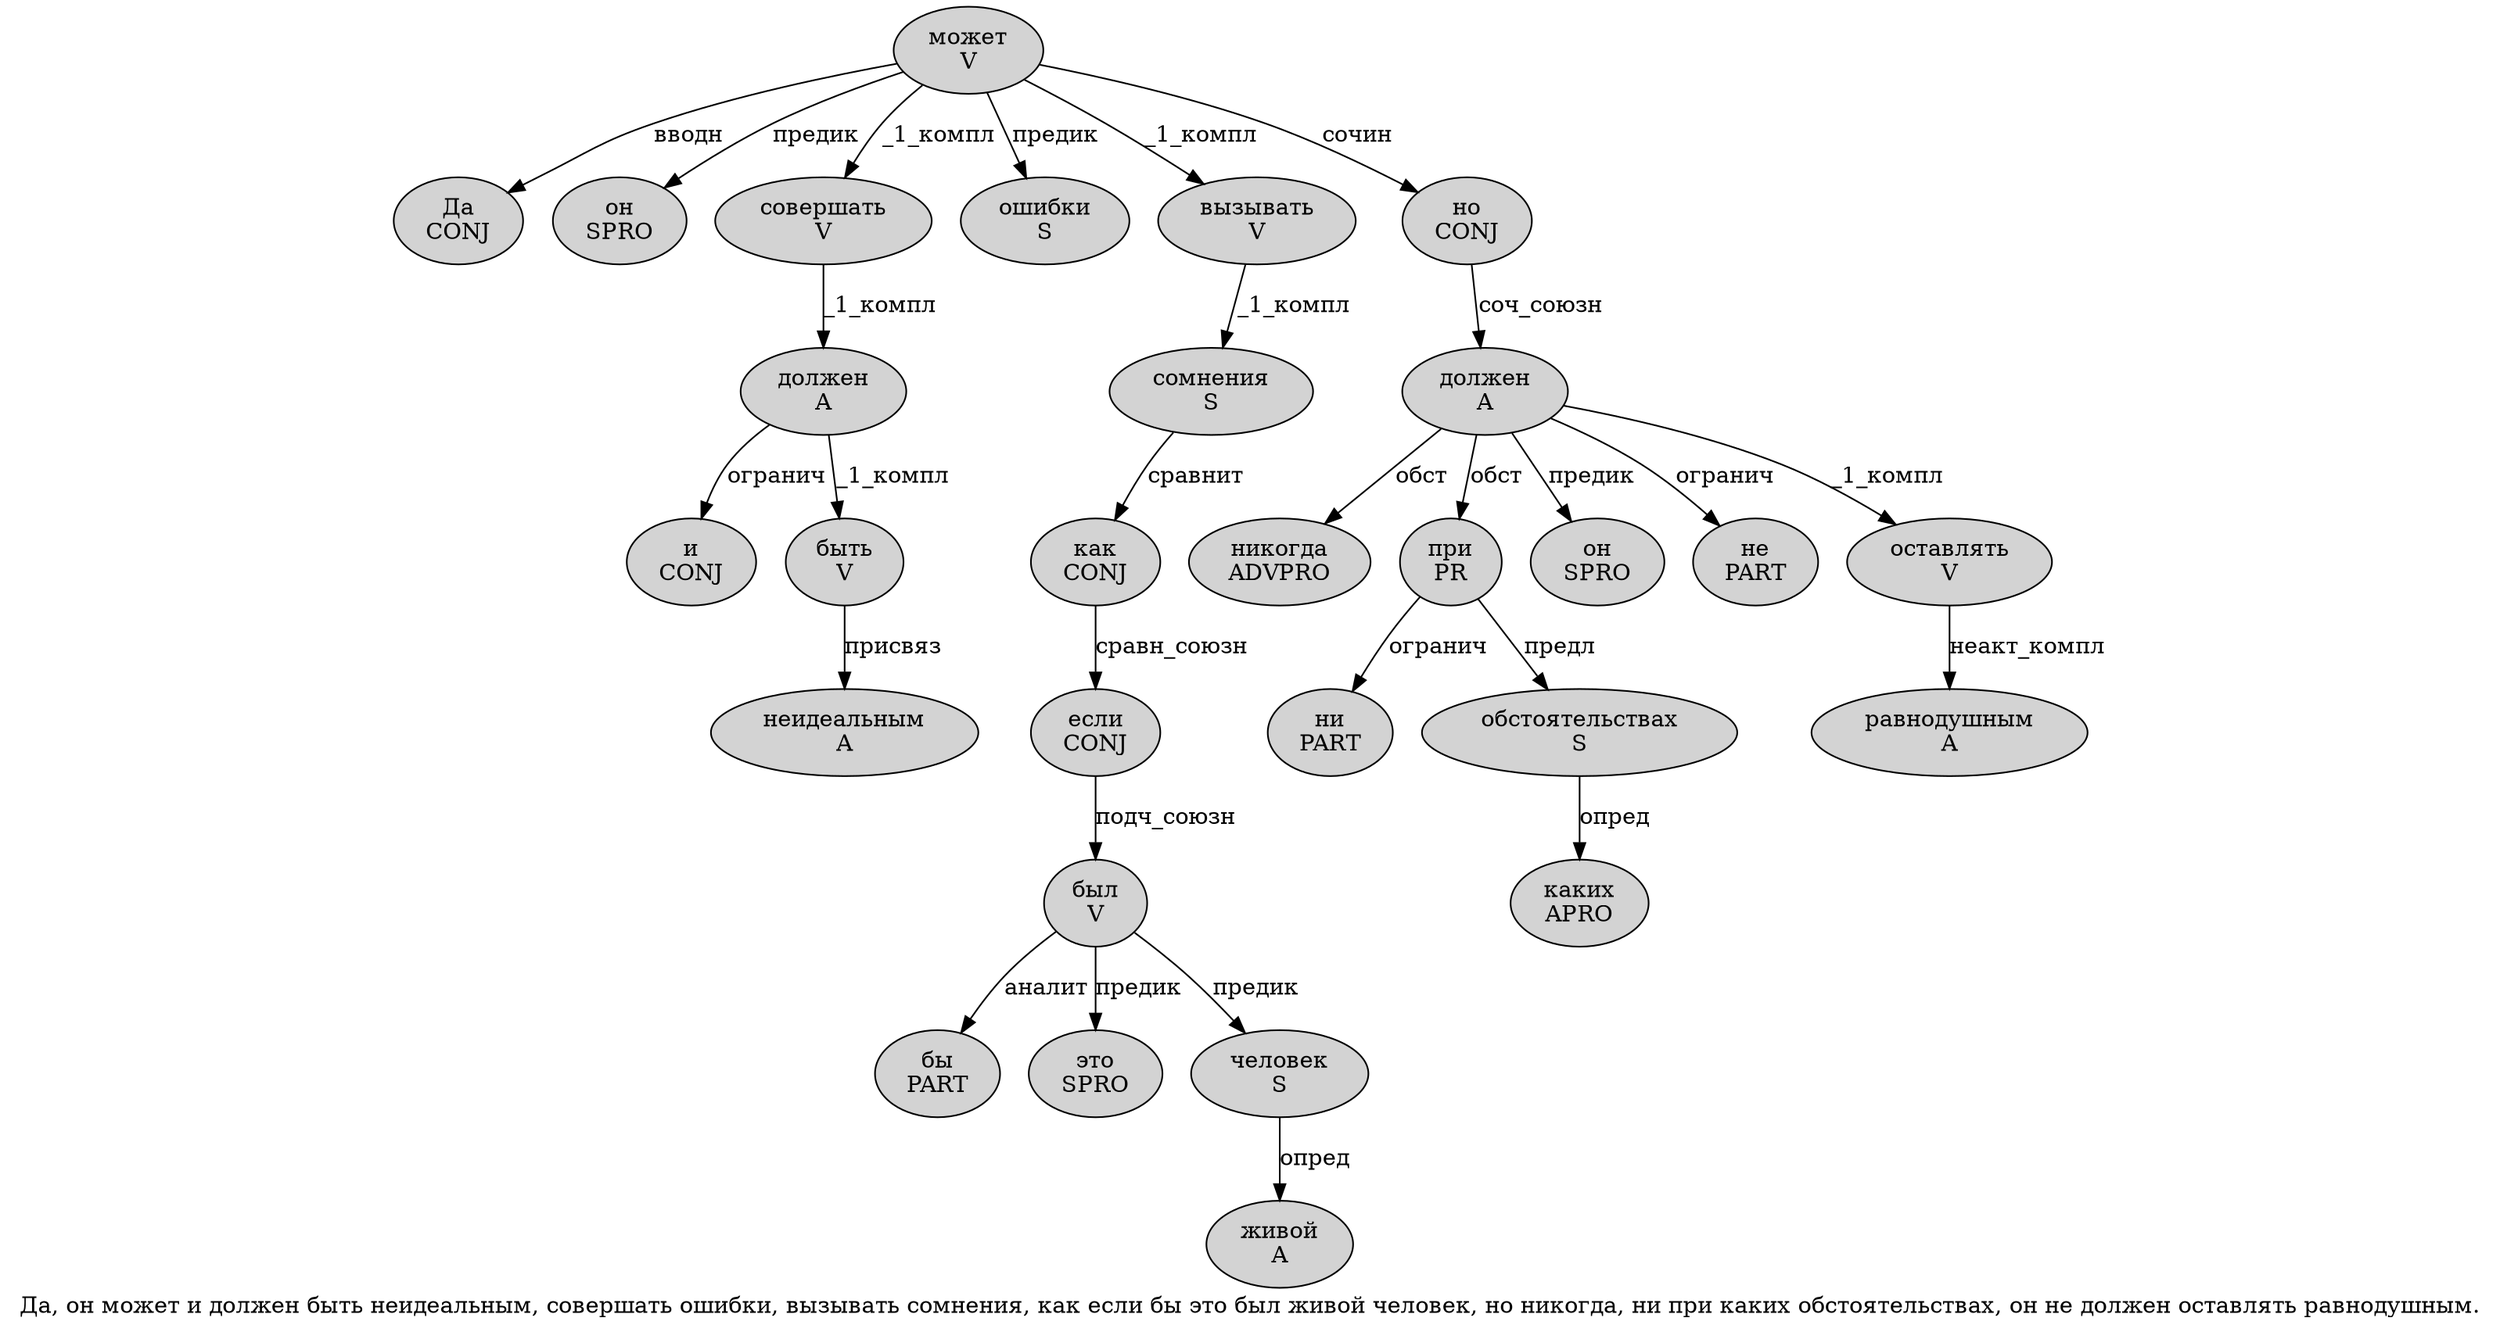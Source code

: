 digraph SENTENCE_4175 {
	graph [label="Да, он может и должен быть неидеальным, совершать ошибки, вызывать сомнения, как если бы это был живой человек, но никогда, ни при каких обстоятельствах, он не должен оставлять равнодушным."]
	node [style=filled]
		0 [label="Да
CONJ" color="" fillcolor=lightgray penwidth=1 shape=ellipse]
		2 [label="он
SPRO" color="" fillcolor=lightgray penwidth=1 shape=ellipse]
		3 [label="может
V" color="" fillcolor=lightgray penwidth=1 shape=ellipse]
		4 [label="и
CONJ" color="" fillcolor=lightgray penwidth=1 shape=ellipse]
		5 [label="должен
A" color="" fillcolor=lightgray penwidth=1 shape=ellipse]
		6 [label="быть
V" color="" fillcolor=lightgray penwidth=1 shape=ellipse]
		7 [label="неидеальным
A" color="" fillcolor=lightgray penwidth=1 shape=ellipse]
		9 [label="совершать
V" color="" fillcolor=lightgray penwidth=1 shape=ellipse]
		10 [label="ошибки
S" color="" fillcolor=lightgray penwidth=1 shape=ellipse]
		12 [label="вызывать
V" color="" fillcolor=lightgray penwidth=1 shape=ellipse]
		13 [label="сомнения
S" color="" fillcolor=lightgray penwidth=1 shape=ellipse]
		15 [label="как
CONJ" color="" fillcolor=lightgray penwidth=1 shape=ellipse]
		16 [label="если
CONJ" color="" fillcolor=lightgray penwidth=1 shape=ellipse]
		17 [label="бы
PART" color="" fillcolor=lightgray penwidth=1 shape=ellipse]
		18 [label="это
SPRO" color="" fillcolor=lightgray penwidth=1 shape=ellipse]
		19 [label="был
V" color="" fillcolor=lightgray penwidth=1 shape=ellipse]
		20 [label="живой
A" color="" fillcolor=lightgray penwidth=1 shape=ellipse]
		21 [label="человек
S" color="" fillcolor=lightgray penwidth=1 shape=ellipse]
		23 [label="но
CONJ" color="" fillcolor=lightgray penwidth=1 shape=ellipse]
		24 [label="никогда
ADVPRO" color="" fillcolor=lightgray penwidth=1 shape=ellipse]
		26 [label="ни
PART" color="" fillcolor=lightgray penwidth=1 shape=ellipse]
		27 [label="при
PR" color="" fillcolor=lightgray penwidth=1 shape=ellipse]
		28 [label="каких
APRO" color="" fillcolor=lightgray penwidth=1 shape=ellipse]
		29 [label="обстоятельствах
S" color="" fillcolor=lightgray penwidth=1 shape=ellipse]
		31 [label="он
SPRO" color="" fillcolor=lightgray penwidth=1 shape=ellipse]
		32 [label="не
PART" color="" fillcolor=lightgray penwidth=1 shape=ellipse]
		33 [label="должен
A" color="" fillcolor=lightgray penwidth=1 shape=ellipse]
		34 [label="оставлять
V" color="" fillcolor=lightgray penwidth=1 shape=ellipse]
		35 [label="равнодушным
A" color="" fillcolor=lightgray penwidth=1 shape=ellipse]
			5 -> 4 [label="огранич"]
			5 -> 6 [label="_1_компл"]
			12 -> 13 [label="_1_компл"]
			9 -> 5 [label="_1_компл"]
			16 -> 19 [label="подч_союзн"]
			23 -> 33 [label="соч_союзн"]
			6 -> 7 [label="присвяз"]
			21 -> 20 [label="опред"]
			19 -> 17 [label="аналит"]
			19 -> 18 [label="предик"]
			19 -> 21 [label="предик"]
			13 -> 15 [label="сравнит"]
			3 -> 0 [label="вводн"]
			3 -> 2 [label="предик"]
			3 -> 9 [label="_1_компл"]
			3 -> 10 [label="предик"]
			3 -> 12 [label="_1_компл"]
			3 -> 23 [label="сочин"]
			34 -> 35 [label="неакт_компл"]
			15 -> 16 [label="сравн_союзн"]
			29 -> 28 [label="опред"]
			33 -> 24 [label="обст"]
			33 -> 27 [label="обст"]
			33 -> 31 [label="предик"]
			33 -> 32 [label="огранич"]
			33 -> 34 [label="_1_компл"]
			27 -> 26 [label="огранич"]
			27 -> 29 [label="предл"]
}